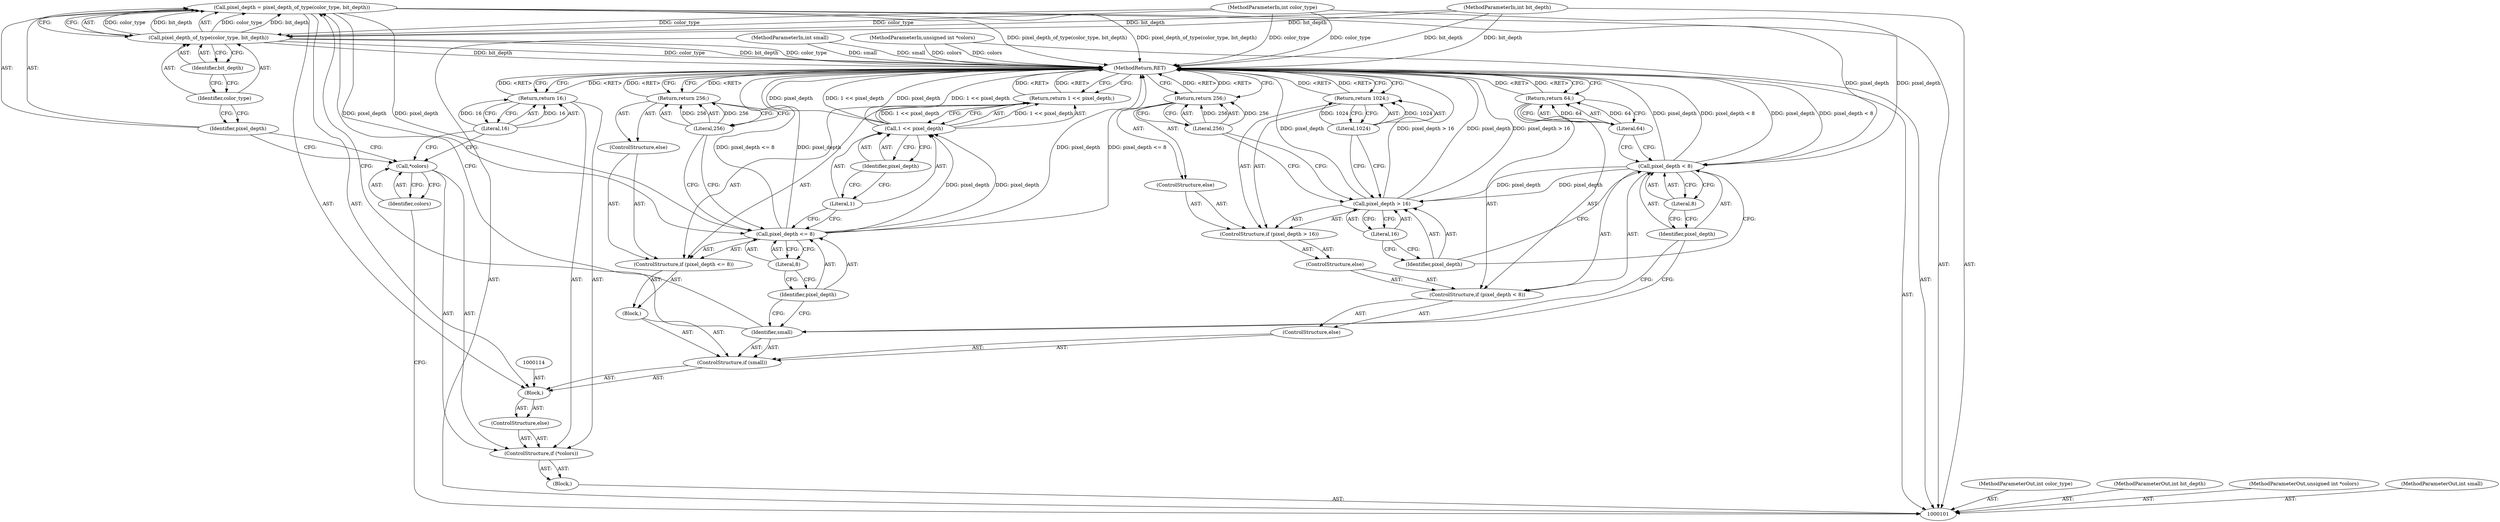 digraph "0_Android_9d4853418ab2f754c2b63e091c29c5529b8b86ca_15" {
"1000115" [label="(Call,pixel_depth = pixel_depth_of_type(color_type, bit_depth))"];
"1000116" [label="(Identifier,pixel_depth)"];
"1000117" [label="(Call,pixel_depth_of_type(color_type, bit_depth))"];
"1000118" [label="(Identifier,color_type)"];
"1000119" [label="(Identifier,bit_depth)"];
"1000113" [label="(Block,)"];
"1000121" [label="(Identifier,small)"];
"1000120" [label="(ControlStructure,if (small))"];
"1000122" [label="(Block,)"];
"1000124" [label="(Call,pixel_depth <= 8)"];
"1000125" [label="(Identifier,pixel_depth)"];
"1000126" [label="(Literal,8)"];
"1000123" [label="(ControlStructure,if (pixel_depth <= 8))"];
"1000127" [label="(Return,return 1 << pixel_depth;)"];
"1000128" [label="(Call,1 << pixel_depth)"];
"1000129" [label="(Literal,1)"];
"1000130" [label="(Identifier,pixel_depth)"];
"1000131" [label="(ControlStructure,else)"];
"1000132" [label="(Return,return 256;)"];
"1000133" [label="(Literal,256)"];
"1000151" [label="(MethodReturn,RET)"];
"1000102" [label="(MethodParameterIn,int color_type)"];
"1000190" [label="(MethodParameterOut,int color_type)"];
"1000103" [label="(MethodParameterIn,int bit_depth)"];
"1000191" [label="(MethodParameterOut,int bit_depth)"];
"1000104" [label="(MethodParameterIn,unsigned int *colors)"];
"1000192" [label="(MethodParameterOut,unsigned int *colors)"];
"1000135" [label="(ControlStructure,if (pixel_depth < 8))"];
"1000136" [label="(Call,pixel_depth < 8)"];
"1000137" [label="(Identifier,pixel_depth)"];
"1000138" [label="(Literal,8)"];
"1000134" [label="(ControlStructure,else)"];
"1000139" [label="(Return,return 64;)"];
"1000140" [label="(Literal,64)"];
"1000142" [label="(ControlStructure,if (pixel_depth > 16))"];
"1000143" [label="(Call,pixel_depth > 16)"];
"1000144" [label="(Identifier,pixel_depth)"];
"1000145" [label="(Literal,16)"];
"1000141" [label="(ControlStructure,else)"];
"1000146" [label="(Return,return 1024;)"];
"1000147" [label="(Literal,1024)"];
"1000148" [label="(ControlStructure,else)"];
"1000149" [label="(Return,return 256;)"];
"1000150" [label="(Literal,256)"];
"1000105" [label="(MethodParameterIn,int small)"];
"1000193" [label="(MethodParameterOut,int small)"];
"1000106" [label="(Block,)"];
"1000107" [label="(ControlStructure,if (*colors))"];
"1000108" [label="(Call,*colors)"];
"1000109" [label="(Identifier,colors)"];
"1000111" [label="(Literal,16)"];
"1000110" [label="(Return,return 16;)"];
"1000112" [label="(ControlStructure,else)"];
"1000115" -> "1000113"  [label="AST: "];
"1000115" -> "1000117"  [label="CFG: "];
"1000116" -> "1000115"  [label="AST: "];
"1000117" -> "1000115"  [label="AST: "];
"1000121" -> "1000115"  [label="CFG: "];
"1000115" -> "1000151"  [label="DDG: pixel_depth_of_type(color_type, bit_depth)"];
"1000117" -> "1000115"  [label="DDG: color_type"];
"1000117" -> "1000115"  [label="DDG: bit_depth"];
"1000115" -> "1000124"  [label="DDG: pixel_depth"];
"1000115" -> "1000136"  [label="DDG: pixel_depth"];
"1000116" -> "1000115"  [label="AST: "];
"1000116" -> "1000108"  [label="CFG: "];
"1000118" -> "1000116"  [label="CFG: "];
"1000117" -> "1000115"  [label="AST: "];
"1000117" -> "1000119"  [label="CFG: "];
"1000118" -> "1000117"  [label="AST: "];
"1000119" -> "1000117"  [label="AST: "];
"1000115" -> "1000117"  [label="CFG: "];
"1000117" -> "1000151"  [label="DDG: color_type"];
"1000117" -> "1000151"  [label="DDG: bit_depth"];
"1000117" -> "1000115"  [label="DDG: color_type"];
"1000117" -> "1000115"  [label="DDG: bit_depth"];
"1000102" -> "1000117"  [label="DDG: color_type"];
"1000103" -> "1000117"  [label="DDG: bit_depth"];
"1000118" -> "1000117"  [label="AST: "];
"1000118" -> "1000116"  [label="CFG: "];
"1000119" -> "1000118"  [label="CFG: "];
"1000119" -> "1000117"  [label="AST: "];
"1000119" -> "1000118"  [label="CFG: "];
"1000117" -> "1000119"  [label="CFG: "];
"1000113" -> "1000112"  [label="AST: "];
"1000114" -> "1000113"  [label="AST: "];
"1000115" -> "1000113"  [label="AST: "];
"1000120" -> "1000113"  [label="AST: "];
"1000121" -> "1000120"  [label="AST: "];
"1000121" -> "1000115"  [label="CFG: "];
"1000125" -> "1000121"  [label="CFG: "];
"1000137" -> "1000121"  [label="CFG: "];
"1000120" -> "1000113"  [label="AST: "];
"1000121" -> "1000120"  [label="AST: "];
"1000122" -> "1000120"  [label="AST: "];
"1000134" -> "1000120"  [label="AST: "];
"1000122" -> "1000120"  [label="AST: "];
"1000123" -> "1000122"  [label="AST: "];
"1000124" -> "1000123"  [label="AST: "];
"1000124" -> "1000126"  [label="CFG: "];
"1000125" -> "1000124"  [label="AST: "];
"1000126" -> "1000124"  [label="AST: "];
"1000129" -> "1000124"  [label="CFG: "];
"1000133" -> "1000124"  [label="CFG: "];
"1000124" -> "1000151"  [label="DDG: pixel_depth"];
"1000124" -> "1000151"  [label="DDG: pixel_depth <= 8"];
"1000115" -> "1000124"  [label="DDG: pixel_depth"];
"1000124" -> "1000128"  [label="DDG: pixel_depth"];
"1000125" -> "1000124"  [label="AST: "];
"1000125" -> "1000121"  [label="CFG: "];
"1000126" -> "1000125"  [label="CFG: "];
"1000126" -> "1000124"  [label="AST: "];
"1000126" -> "1000125"  [label="CFG: "];
"1000124" -> "1000126"  [label="CFG: "];
"1000123" -> "1000122"  [label="AST: "];
"1000124" -> "1000123"  [label="AST: "];
"1000127" -> "1000123"  [label="AST: "];
"1000131" -> "1000123"  [label="AST: "];
"1000127" -> "1000123"  [label="AST: "];
"1000127" -> "1000128"  [label="CFG: "];
"1000128" -> "1000127"  [label="AST: "];
"1000151" -> "1000127"  [label="CFG: "];
"1000127" -> "1000151"  [label="DDG: <RET>"];
"1000128" -> "1000127"  [label="DDG: 1 << pixel_depth"];
"1000128" -> "1000127"  [label="AST: "];
"1000128" -> "1000130"  [label="CFG: "];
"1000129" -> "1000128"  [label="AST: "];
"1000130" -> "1000128"  [label="AST: "];
"1000127" -> "1000128"  [label="CFG: "];
"1000128" -> "1000151"  [label="DDG: pixel_depth"];
"1000128" -> "1000151"  [label="DDG: 1 << pixel_depth"];
"1000128" -> "1000127"  [label="DDG: 1 << pixel_depth"];
"1000124" -> "1000128"  [label="DDG: pixel_depth"];
"1000129" -> "1000128"  [label="AST: "];
"1000129" -> "1000124"  [label="CFG: "];
"1000130" -> "1000129"  [label="CFG: "];
"1000130" -> "1000128"  [label="AST: "];
"1000130" -> "1000129"  [label="CFG: "];
"1000128" -> "1000130"  [label="CFG: "];
"1000131" -> "1000123"  [label="AST: "];
"1000132" -> "1000131"  [label="AST: "];
"1000132" -> "1000131"  [label="AST: "];
"1000132" -> "1000133"  [label="CFG: "];
"1000133" -> "1000132"  [label="AST: "];
"1000151" -> "1000132"  [label="CFG: "];
"1000132" -> "1000151"  [label="DDG: <RET>"];
"1000133" -> "1000132"  [label="DDG: 256"];
"1000133" -> "1000132"  [label="AST: "];
"1000133" -> "1000124"  [label="CFG: "];
"1000132" -> "1000133"  [label="CFG: "];
"1000133" -> "1000132"  [label="DDG: 256"];
"1000151" -> "1000101"  [label="AST: "];
"1000151" -> "1000110"  [label="CFG: "];
"1000151" -> "1000127"  [label="CFG: "];
"1000151" -> "1000132"  [label="CFG: "];
"1000151" -> "1000139"  [label="CFG: "];
"1000151" -> "1000146"  [label="CFG: "];
"1000151" -> "1000149"  [label="CFG: "];
"1000139" -> "1000151"  [label="DDG: <RET>"];
"1000127" -> "1000151"  [label="DDG: <RET>"];
"1000132" -> "1000151"  [label="DDG: <RET>"];
"1000146" -> "1000151"  [label="DDG: <RET>"];
"1000149" -> "1000151"  [label="DDG: <RET>"];
"1000115" -> "1000151"  [label="DDG: pixel_depth_of_type(color_type, bit_depth)"];
"1000128" -> "1000151"  [label="DDG: pixel_depth"];
"1000128" -> "1000151"  [label="DDG: 1 << pixel_depth"];
"1000124" -> "1000151"  [label="DDG: pixel_depth"];
"1000124" -> "1000151"  [label="DDG: pixel_depth <= 8"];
"1000104" -> "1000151"  [label="DDG: colors"];
"1000105" -> "1000151"  [label="DDG: small"];
"1000117" -> "1000151"  [label="DDG: color_type"];
"1000117" -> "1000151"  [label="DDG: bit_depth"];
"1000102" -> "1000151"  [label="DDG: color_type"];
"1000136" -> "1000151"  [label="DDG: pixel_depth"];
"1000136" -> "1000151"  [label="DDG: pixel_depth < 8"];
"1000103" -> "1000151"  [label="DDG: bit_depth"];
"1000143" -> "1000151"  [label="DDG: pixel_depth"];
"1000143" -> "1000151"  [label="DDG: pixel_depth > 16"];
"1000110" -> "1000151"  [label="DDG: <RET>"];
"1000102" -> "1000101"  [label="AST: "];
"1000102" -> "1000151"  [label="DDG: color_type"];
"1000102" -> "1000117"  [label="DDG: color_type"];
"1000190" -> "1000101"  [label="AST: "];
"1000103" -> "1000101"  [label="AST: "];
"1000103" -> "1000151"  [label="DDG: bit_depth"];
"1000103" -> "1000117"  [label="DDG: bit_depth"];
"1000191" -> "1000101"  [label="AST: "];
"1000104" -> "1000101"  [label="AST: "];
"1000104" -> "1000151"  [label="DDG: colors"];
"1000192" -> "1000101"  [label="AST: "];
"1000135" -> "1000134"  [label="AST: "];
"1000136" -> "1000135"  [label="AST: "];
"1000139" -> "1000135"  [label="AST: "];
"1000141" -> "1000135"  [label="AST: "];
"1000136" -> "1000135"  [label="AST: "];
"1000136" -> "1000138"  [label="CFG: "];
"1000137" -> "1000136"  [label="AST: "];
"1000138" -> "1000136"  [label="AST: "];
"1000140" -> "1000136"  [label="CFG: "];
"1000144" -> "1000136"  [label="CFG: "];
"1000136" -> "1000151"  [label="DDG: pixel_depth"];
"1000136" -> "1000151"  [label="DDG: pixel_depth < 8"];
"1000115" -> "1000136"  [label="DDG: pixel_depth"];
"1000136" -> "1000143"  [label="DDG: pixel_depth"];
"1000137" -> "1000136"  [label="AST: "];
"1000137" -> "1000121"  [label="CFG: "];
"1000138" -> "1000137"  [label="CFG: "];
"1000138" -> "1000136"  [label="AST: "];
"1000138" -> "1000137"  [label="CFG: "];
"1000136" -> "1000138"  [label="CFG: "];
"1000134" -> "1000120"  [label="AST: "];
"1000135" -> "1000134"  [label="AST: "];
"1000139" -> "1000135"  [label="AST: "];
"1000139" -> "1000140"  [label="CFG: "];
"1000140" -> "1000139"  [label="AST: "];
"1000151" -> "1000139"  [label="CFG: "];
"1000139" -> "1000151"  [label="DDG: <RET>"];
"1000140" -> "1000139"  [label="DDG: 64"];
"1000140" -> "1000139"  [label="AST: "];
"1000140" -> "1000136"  [label="CFG: "];
"1000139" -> "1000140"  [label="CFG: "];
"1000140" -> "1000139"  [label="DDG: 64"];
"1000142" -> "1000141"  [label="AST: "];
"1000143" -> "1000142"  [label="AST: "];
"1000146" -> "1000142"  [label="AST: "];
"1000148" -> "1000142"  [label="AST: "];
"1000143" -> "1000142"  [label="AST: "];
"1000143" -> "1000145"  [label="CFG: "];
"1000144" -> "1000143"  [label="AST: "];
"1000145" -> "1000143"  [label="AST: "];
"1000147" -> "1000143"  [label="CFG: "];
"1000150" -> "1000143"  [label="CFG: "];
"1000143" -> "1000151"  [label="DDG: pixel_depth"];
"1000143" -> "1000151"  [label="DDG: pixel_depth > 16"];
"1000136" -> "1000143"  [label="DDG: pixel_depth"];
"1000144" -> "1000143"  [label="AST: "];
"1000144" -> "1000136"  [label="CFG: "];
"1000145" -> "1000144"  [label="CFG: "];
"1000145" -> "1000143"  [label="AST: "];
"1000145" -> "1000144"  [label="CFG: "];
"1000143" -> "1000145"  [label="CFG: "];
"1000141" -> "1000135"  [label="AST: "];
"1000142" -> "1000141"  [label="AST: "];
"1000146" -> "1000142"  [label="AST: "];
"1000146" -> "1000147"  [label="CFG: "];
"1000147" -> "1000146"  [label="AST: "];
"1000151" -> "1000146"  [label="CFG: "];
"1000146" -> "1000151"  [label="DDG: <RET>"];
"1000147" -> "1000146"  [label="DDG: 1024"];
"1000147" -> "1000146"  [label="AST: "];
"1000147" -> "1000143"  [label="CFG: "];
"1000146" -> "1000147"  [label="CFG: "];
"1000147" -> "1000146"  [label="DDG: 1024"];
"1000148" -> "1000142"  [label="AST: "];
"1000149" -> "1000148"  [label="AST: "];
"1000149" -> "1000148"  [label="AST: "];
"1000149" -> "1000150"  [label="CFG: "];
"1000150" -> "1000149"  [label="AST: "];
"1000151" -> "1000149"  [label="CFG: "];
"1000149" -> "1000151"  [label="DDG: <RET>"];
"1000150" -> "1000149"  [label="DDG: 256"];
"1000150" -> "1000149"  [label="AST: "];
"1000150" -> "1000143"  [label="CFG: "];
"1000149" -> "1000150"  [label="CFG: "];
"1000150" -> "1000149"  [label="DDG: 256"];
"1000105" -> "1000101"  [label="AST: "];
"1000105" -> "1000151"  [label="DDG: small"];
"1000193" -> "1000101"  [label="AST: "];
"1000106" -> "1000101"  [label="AST: "];
"1000107" -> "1000106"  [label="AST: "];
"1000107" -> "1000106"  [label="AST: "];
"1000108" -> "1000107"  [label="AST: "];
"1000110" -> "1000107"  [label="AST: "];
"1000112" -> "1000107"  [label="AST: "];
"1000108" -> "1000107"  [label="AST: "];
"1000108" -> "1000109"  [label="CFG: "];
"1000109" -> "1000108"  [label="AST: "];
"1000111" -> "1000108"  [label="CFG: "];
"1000116" -> "1000108"  [label="CFG: "];
"1000109" -> "1000108"  [label="AST: "];
"1000109" -> "1000101"  [label="CFG: "];
"1000108" -> "1000109"  [label="CFG: "];
"1000111" -> "1000110"  [label="AST: "];
"1000111" -> "1000108"  [label="CFG: "];
"1000110" -> "1000111"  [label="CFG: "];
"1000111" -> "1000110"  [label="DDG: 16"];
"1000110" -> "1000107"  [label="AST: "];
"1000110" -> "1000111"  [label="CFG: "];
"1000111" -> "1000110"  [label="AST: "];
"1000151" -> "1000110"  [label="CFG: "];
"1000110" -> "1000151"  [label="DDG: <RET>"];
"1000111" -> "1000110"  [label="DDG: 16"];
"1000112" -> "1000107"  [label="AST: "];
"1000113" -> "1000112"  [label="AST: "];
}
